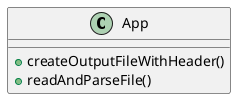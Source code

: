 @startuml
'https://plantuml.com/class-diagram

class App
{
+createOutputFileWithHeader()
+readAndParseFile()
}

@enduml